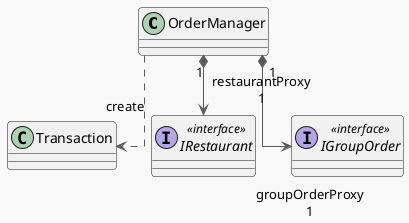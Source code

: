 @startuml
!theme mars
top to bottom direction
skinparam linetype ortho

class OrderManager {
}
class Transaction {
}
interface IRestaurant << interface >> {
}
interface IGroupOrder << interface >> {
}

OrderManager              "1" *-[#595959,plain]-> "groupOrderProxy\n1" IGroupOrder
OrderManager              "1" *-[#595959,plain]-> "restaurantProxy\n1" IRestaurant
OrderManager               -[#595959,dashed]->  Transaction               : "«create»"
@enduml
